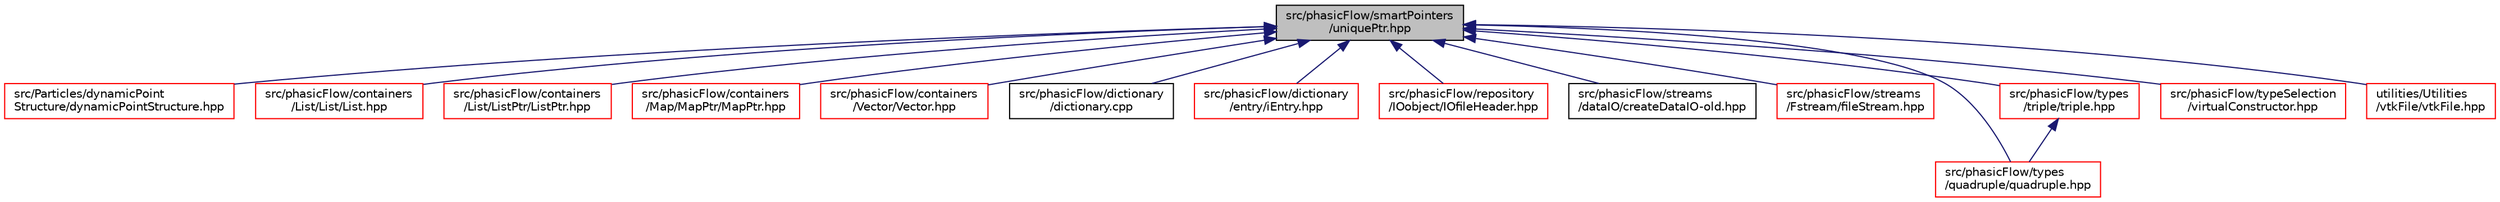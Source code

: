 digraph "src/phasicFlow/smartPointers/uniquePtr.hpp"
{
 // LATEX_PDF_SIZE
  edge [fontname="Helvetica",fontsize="10",labelfontname="Helvetica",labelfontsize="10"];
  node [fontname="Helvetica",fontsize="10",shape=record];
  Node1 [label="src/phasicFlow/smartPointers\l/uniquePtr.hpp",height=0.2,width=0.4,color="black", fillcolor="grey75", style="filled", fontcolor="black",tooltip=" "];
  Node1 -> Node2 [dir="back",color="midnightblue",fontsize="10",style="solid",fontname="Helvetica"];
  Node2 [label="src/Particles/dynamicPoint\lStructure/dynamicPointStructure.hpp",height=0.2,width=0.4,color="red", fillcolor="white", style="filled",URL="$dynamicPointStructure_8hpp.html",tooltip=" "];
  Node1 -> Node43 [dir="back",color="midnightblue",fontsize="10",style="solid",fontname="Helvetica"];
  Node43 [label="src/phasicFlow/containers\l/List/List/List.hpp",height=0.2,width=0.4,color="red", fillcolor="white", style="filled",URL="$List_8hpp.html",tooltip=" "];
  Node1 -> Node370 [dir="back",color="midnightblue",fontsize="10",style="solid",fontname="Helvetica"];
  Node370 [label="src/phasicFlow/containers\l/List/ListPtr/ListPtr.hpp",height=0.2,width=0.4,color="red", fillcolor="white", style="filled",URL="$ListPtr_8hpp.html",tooltip=" "];
  Node1 -> Node371 [dir="back",color="midnightblue",fontsize="10",style="solid",fontname="Helvetica"];
  Node371 [label="src/phasicFlow/containers\l/Map/MapPtr/MapPtr.hpp",height=0.2,width=0.4,color="red", fillcolor="white", style="filled",URL="$MapPtr_8hpp.html",tooltip=" "];
  Node1 -> Node373 [dir="back",color="midnightblue",fontsize="10",style="solid",fontname="Helvetica"];
  Node373 [label="src/phasicFlow/containers\l/Vector/Vector.hpp",height=0.2,width=0.4,color="red", fillcolor="white", style="filled",URL="$Vector_8hpp.html",tooltip=" "];
  Node1 -> Node188 [dir="back",color="midnightblue",fontsize="10",style="solid",fontname="Helvetica"];
  Node188 [label="src/phasicFlow/dictionary\l/dictionary.cpp",height=0.2,width=0.4,color="black", fillcolor="white", style="filled",URL="$dictionary_8cpp.html",tooltip=" "];
  Node1 -> Node390 [dir="back",color="midnightblue",fontsize="10",style="solid",fontname="Helvetica"];
  Node390 [label="src/phasicFlow/dictionary\l/entry/iEntry.hpp",height=0.2,width=0.4,color="red", fillcolor="white", style="filled",URL="$iEntry_8hpp.html",tooltip=" "];
  Node1 -> Node318 [dir="back",color="midnightblue",fontsize="10",style="solid",fontname="Helvetica"];
  Node318 [label="src/phasicFlow/repository\l/IOobject/IOfileHeader.hpp",height=0.2,width=0.4,color="red", fillcolor="white", style="filled",URL="$IOfileHeader_8hpp.html",tooltip=" "];
  Node1 -> Node391 [dir="back",color="midnightblue",fontsize="10",style="solid",fontname="Helvetica"];
  Node391 [label="src/phasicFlow/streams\l/dataIO/createDataIO-old.hpp",height=0.2,width=0.4,color="black", fillcolor="white", style="filled",URL="$createDataIO-old_8hpp.html",tooltip=" "];
  Node1 -> Node323 [dir="back",color="midnightblue",fontsize="10",style="solid",fontname="Helvetica"];
  Node323 [label="src/phasicFlow/streams\l/Fstream/fileStream.hpp",height=0.2,width=0.4,color="red", fillcolor="white", style="filled",URL="$fileStream_8hpp.html",tooltip=" "];
  Node1 -> Node392 [dir="back",color="midnightblue",fontsize="10",style="solid",fontname="Helvetica"];
  Node392 [label="src/phasicFlow/types\l/quadruple/quadruple.hpp",height=0.2,width=0.4,color="red", fillcolor="white", style="filled",URL="$quadruple_8hpp.html",tooltip=" "];
  Node1 -> Node466 [dir="back",color="midnightblue",fontsize="10",style="solid",fontname="Helvetica"];
  Node466 [label="src/phasicFlow/types\l/triple/triple.hpp",height=0.2,width=0.4,color="red", fillcolor="white", style="filled",URL="$triple_8hpp.html",tooltip=" "];
  Node466 -> Node392 [dir="back",color="midnightblue",fontsize="10",style="solid",fontname="Helvetica"];
  Node1 -> Node426 [dir="back",color="midnightblue",fontsize="10",style="solid",fontname="Helvetica"];
  Node426 [label="src/phasicFlow/typeSelection\l/virtualConstructor.hpp",height=0.2,width=0.4,color="red", fillcolor="white", style="filled",URL="$virtualConstructor_8hpp.html",tooltip=" "];
  Node1 -> Node350 [dir="back",color="midnightblue",fontsize="10",style="solid",fontname="Helvetica"];
  Node350 [label="utilities/Utilities\l/vtkFile/vtkFile.hpp",height=0.2,width=0.4,color="red", fillcolor="white", style="filled",URL="$vtkFile_8hpp.html",tooltip=" "];
}

